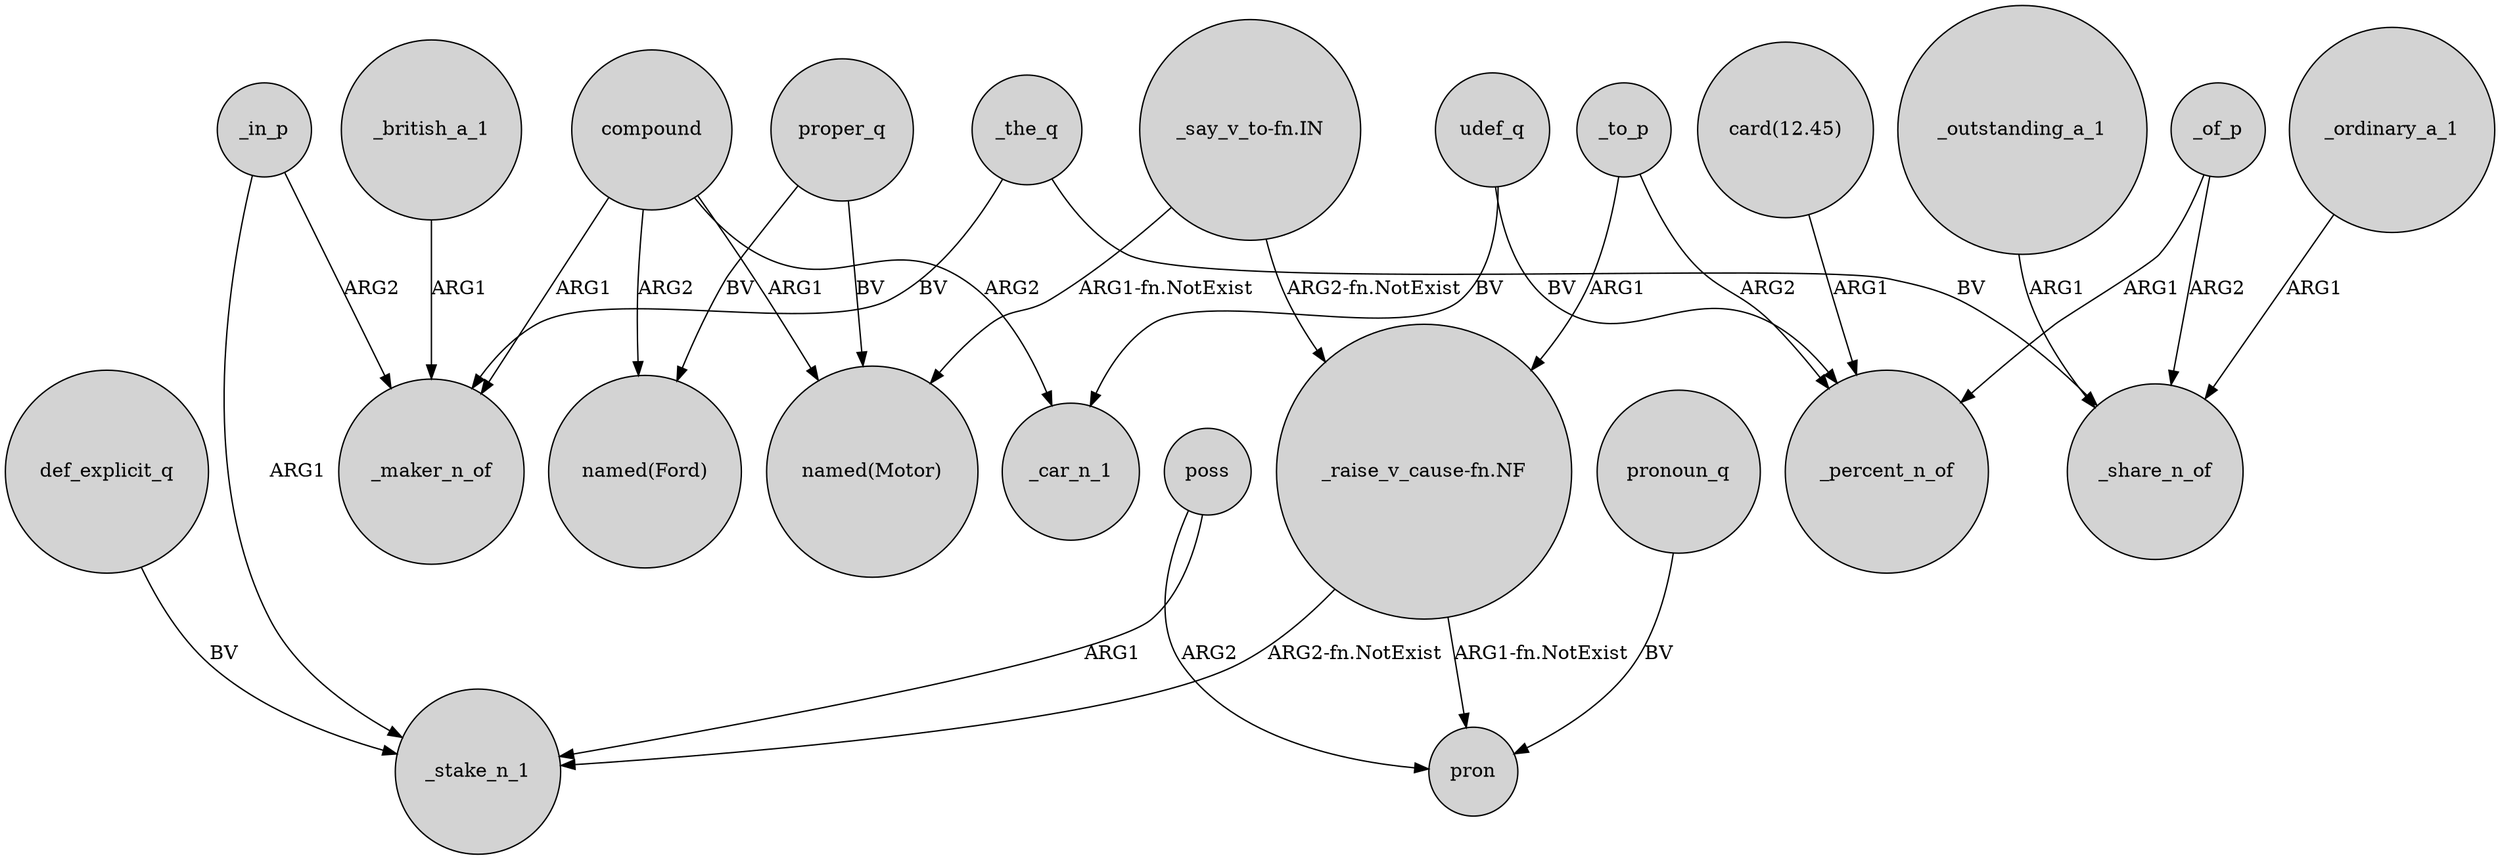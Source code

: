 digraph {
	node [shape=circle style=filled]
	_british_a_1 -> _maker_n_of [label=ARG1]
	poss -> pron [label=ARG2]
	_in_p -> _maker_n_of [label=ARG2]
	"_raise_v_cause-fn.NF" -> _stake_n_1 [label="ARG2-fn.NotExist"]
	"card(12.45)" -> _percent_n_of [label=ARG1]
	"_raise_v_cause-fn.NF" -> pron [label="ARG1-fn.NotExist"]
	compound -> _maker_n_of [label=ARG1]
	"_say_v_to-fn.IN" -> "_raise_v_cause-fn.NF" [label="ARG2-fn.NotExist"]
	_the_q -> _share_n_of [label=BV]
	compound -> "named(Motor)" [label=ARG1]
	_the_q -> _maker_n_of [label=BV]
	_outstanding_a_1 -> _share_n_of [label=ARG1]
	_of_p -> _percent_n_of [label=ARG1]
	_in_p -> _stake_n_1 [label=ARG1]
	pronoun_q -> pron [label=BV]
	proper_q -> "named(Motor)" [label=BV]
	poss -> _stake_n_1 [label=ARG1]
	proper_q -> "named(Ford)" [label=BV]
	compound -> "named(Ford)" [label=ARG2]
	"_say_v_to-fn.IN" -> "named(Motor)" [label="ARG1-fn.NotExist"]
	_to_p -> _percent_n_of [label=ARG2]
	udef_q -> _car_n_1 [label=BV]
	_of_p -> _share_n_of [label=ARG2]
	udef_q -> _percent_n_of [label=BV]
	_ordinary_a_1 -> _share_n_of [label=ARG1]
	compound -> _car_n_1 [label=ARG2]
	def_explicit_q -> _stake_n_1 [label=BV]
	_to_p -> "_raise_v_cause-fn.NF" [label=ARG1]
}
